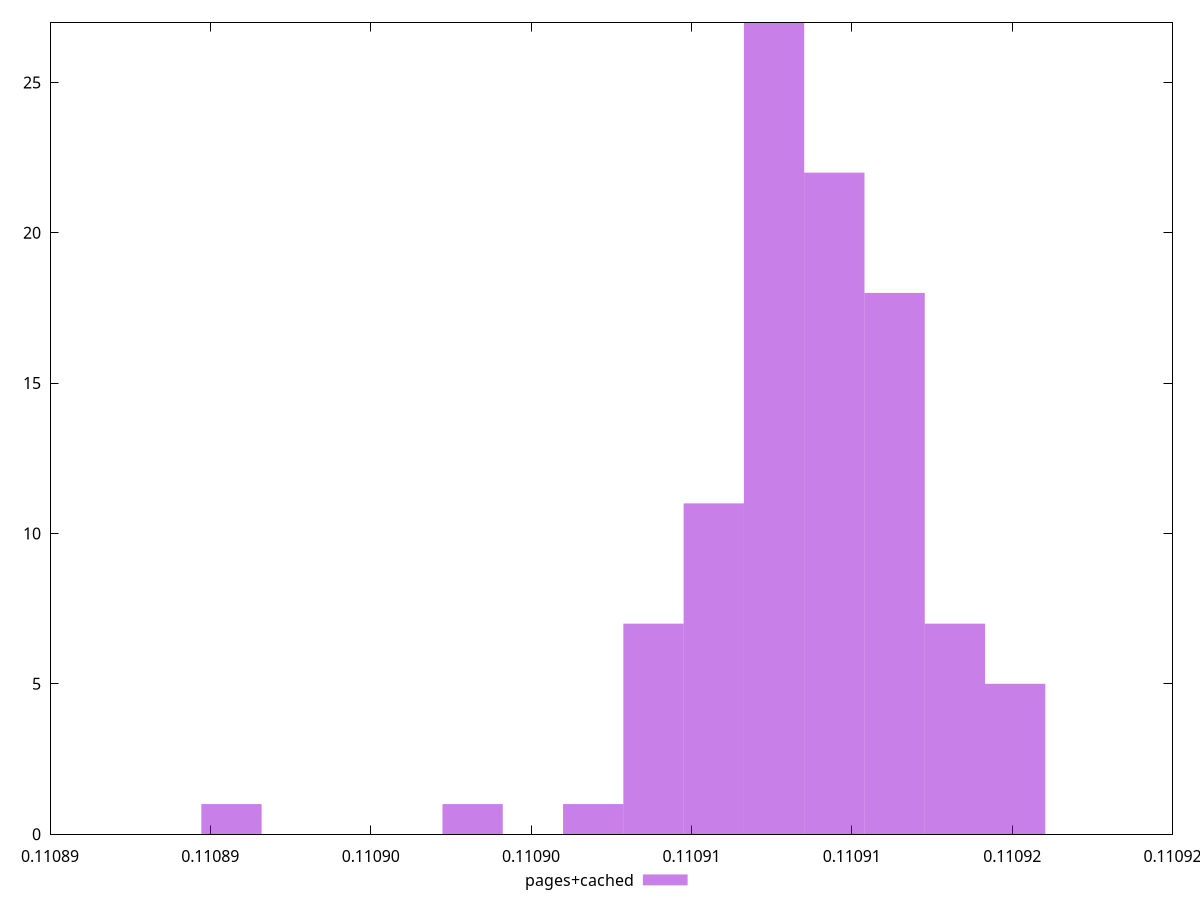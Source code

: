 $_pagesCached <<EOF
0.11089065847595965 1
0.11091133545870735 18
0.11090757600729868 27
0.11090381655589 7
0.11090569628159434 11
0.11090945573300302 22
0.11091321518441169 7
0.11091509491011603 5
0.110898177378777 1
0.11090193683018566 1
EOF
set key outside below
set terminal pngcairo
set output "report_00005_2020-11-02T22-26-11.212Z/uses-long-cache-ttl/pages+cached//hist.png"
set yrange [0:27]
set boxwidth 0.0000018797257043371187
set style fill transparent solid 0.5 noborder
plot $_pagesCached title "pages+cached" with boxes ,